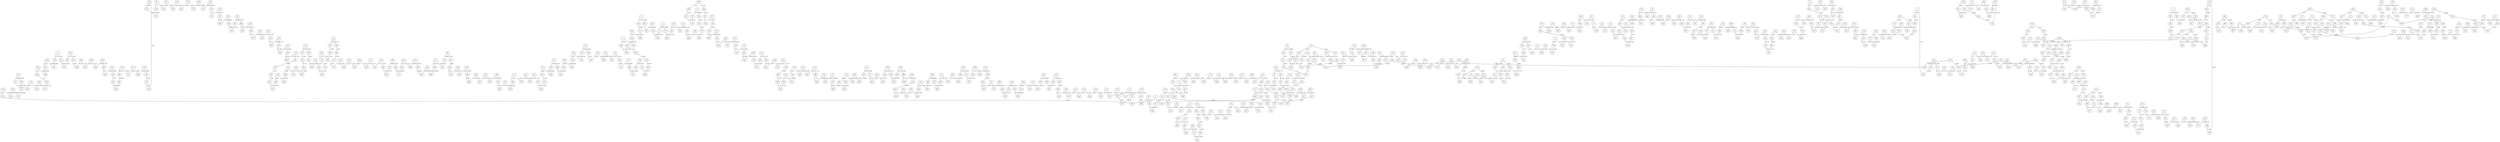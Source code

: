 graph G {
    6 -- 809 [label="1"];
    712 -- 961 [label="1.003"];
    98 -- 889 [label="1.004"];
    31 -- 571 [label="1.007"];
    714 -- 885 [label="1.01"];
    16 -- 901 [label="1.012"];
    288 -- 607 [label="1.012"];
    438 -- 934 [label="1.012"];
    212 -- 610 [label="1.016"];
    55 -- 181 [label="1.019"];
    8 -- 778 [label="1.02"];
    391 -- 665 [label="1.021"];
    195 -- 560 [label="1.023"];
    28 -- 627 [label="1.024"];
    146 -- 828 [label="1.025"];
    75 -- 590 [label="1.026"];
    606 -- 951 [label="1.03"];
    50 -- 561 [label="1.032"];
    246 -- 741 [label="1.033"];
    125 -- 347 [label="1.035"];
    90 -- 544 [label="1.039"];
    271 -- 516 [label="1.04"];
    343 -- 459 [label="1.041"];
    217 -- 557 [label="1.044"];
    267 -- 747 [label="1.046"];
    84 -- 590 [label="1.047"];
    694 -- 908 [label="1.049"];
    149 -- 986 [label="1.053"];
    265 -- 718 [label="1.053"];
    292 -- 311 [label="1.053"];
    892 -- 955 [label="1.058"];
    167 -- 780 [label="1.06"];
    405 -- 440 [label="1.066"];
    563 -- 934 [label="1.069"];
    11 -- 634 [label="1.07"];
    740 -- 894 [label="1.07"];
    223 -- 355 [label="1.073"];
    438 -- 919 [label="1.075"];
    619 -- 639 [label="1.079"];
    330 -- 648 [label="1.08"];
    393 -- 578 [label="1.081"];
    730 -- 900 [label="1.082"];
    752 -- 936 [label="1.085"];
    269 -- 638 [label="1.087"];
    39 -- 753 [label="1.088"];
    472 -- 920 [label="1.088"];
    185 -- 946 [label="1.093"];
    602 -- 887 [label="1.1"];
    323 -- 635 [label="1.104"];
    437 -- 692 [label="1.106"];
    863 -- 891 [label="1.107"];
    641 -- 855 [label="1.108"];
    73 -- 674 [label="1.109"];
    818 -- 855 [label="1.114"];
    442 -- 552 [label="1.117"];
    119 -- 153 [label="1.119"];
    390 -- 827 [label="1.119"];
    538 -- 837 [label="1.12"];
    373 -- 589 [label="1.124"];
    634 -- 792 [label="1.125"];
    237 -- 914 [label="1.126"];
    500 -- 680 [label="1.128"];
    534 -- 789 [label="1.128"];
    710 -- 714 [label="1.129"];
    545 -- 552 [label="1.14"];
    520 -- 809 [label="1.142"];
    692 -- 985 [label="1.142"];
    407 -- 631 [label="1.144"];
    303 -- 576 [label="1.146"];
    338 -- 462 [label="1.151"];
    218 -- 887 [label="1.161"];
    95 -- 440 [label="1.166"];
    395 -- 892 [label="1.171"];
    332 -- 487 [label="1.174"];
    420 -- 695 [label="1.174"];
    589 -- 951 [label="1.178"];
    201 -- 359 [label="1.179"];
    648 -- 793 [label="1.183"];
    839 -- 928 [label="1.186"];
    26 -- 189 [label="1.187"];
    377 -- 962 [label="1.187"];
    198 -- 208 [label="1.19"];
    227 -- 595 [label="1.192"];
    508 -- 787 [label="1.192"];
    489 -- 834 [label="1.197"];
    47 -- 75 [label="1.2"];
    540 -- 975 [label="1.2"];
    298 -- 731 [label="1.201"];
    668 -- 704 [label="1.201"];
    55 -- 210 [label="1.202"];
    53 -- 842 [label="1.204"];
    130 -- 139 [label="1.208"];
    524 -- 905 [label="1.214"];
    187 -- 538 [label="1.215"];
    79 -- 984 [label="1.216"];
    104 -- 974 [label="1.222"];
    332 -- 760 [label="1.222"];
    907 -- 1000 [label="1.227"];
    533 -- 830 [label="1.228"];
    680 -- 764 [label="1.236"];
    227 -- 860 [label="1.237"];
    612 -- 762 [label="1.241"];
    549 -- 651 [label="1.242"];
    283 -- 493 [label="1.245"];
    176 -- 689 [label="1.246"];
    30 -- 199 [label="1.25"];
    101 -- 144 [label="1.25"];
    498 -- 665 [label="1.25"];
    622 -- 927 [label="1.255"];
    269 -- 506 [label="1.256"];
    142 -- 617 [label="1.257"];
    106 -- 588 [label="1.262"];
    434 -- 997 [label="1.263"];
    485 -- 524 [label="1.265"];
    563 -- 687 [label="1.265"];
    3 -- 602 [label="1.266"];
    157 -- 763 [label="1.267"];
    186 -- 948 [label="1.267"];
    479 -- 772 [label="1.269"];
    78 -- 503 [label="1.273"];
    605 -- 1000 [label="1.274"];
    682 -- 919 [label="1.275"];
    17 -- 759 [label="1.279"];
    48 -- 688 [label="1.28"];
    477 -- 868 [label="1.283"];
    158 -- 222 [label="1.285"];
    208 -- 265 [label="1.285"];
    639 -- 740 [label="1.287"];
    686 -- 851 [label="1.288"];
    883 -- 918 [label="1.289"];
    219 -- 483 [label="1.29"];
    257 -- 963 [label="1.29"];
    645 -- 796 [label="1.29"];
    217 -- 895 [label="1.296"];
    755 -- 834 [label="1.296"];
    33 -- 625 [label="1.297"];
    201 -- 733 [label="1.297"];
    403 -- 985 [label="1.297"];
    301 -- 757 [label="1.298"];
    319 -- 843 [label="1.299"];
    728 -- 950 [label="1.299"];
    271 -- 657 [label="1.3"];
    857 -- 964 [label="1.303"];
    349 -- 543 [label="1.307"];
    413 -- 573 [label="1.309"];
    297 -- 415 [label="1.31"];
    723 -- 890 [label="1.31"];
    112 -- 783 [label="1.312"];
    283 -- 480 [label="1.313"];
    362 -- 753 [label="1.313"];
    328 -- 459 [label="1.316"];
    7 -- 991 [label="1.327"];
    219 -- 535 [label="1.327"];
    413 -- 760 [label="1.332"];
    570 -- 580 [label="1.332"];
    98 -- 952 [label="1.334"];
    695 -- 923 [label="1.335"];
    485 -- 656 [label="1.339"];
    585 -- 791 [label="1.34"];
    213 -- 905 [label="1.344"];
    883 -- 914 [label="1.349"];
    394 -- 504 [label="1.354"];
    751 -- 875 [label="1.354"];
    129 -- 522 [label="1.357"];
    229 -- 779 [label="1.357"];
    466 -- 972 [label="1.358"];
    429 -- 929 [label="1.359"];
    785 -- 868 [label="1.36"];
    147 -- 662 [label="1.361"];
    172 -- 650 [label="1.361"];
    195 -- 668 [label="1.366"];
    234 -- 931 [label="1.37"];
    800 -- 973 [label="1.371"];
    49 -- 591 [label="1.373"];
    129 -- 415 [label="1.373"];
    237 -- 289 [label="1.373"];
    562 -- 766 [label="1.373"];
    601 -- 971 [label="1.375"];
    658 -- 987 [label="1.38"];
    286 -- 764 [label="1.383"];
    599 -- 871 [label="1.386"];
    35 -- 248 [label="1.389"];
    432 -- 969 [label="1.397"];
    942 -- 961 [label="1.398"];
    378 -- 493 [label="1.4"];
    191 -- 780 [label="1.402"];
    401 -- 686 [label="1.405"];
    128 -- 165 [label="1.406"];
    551 -- 701 [label="1.406"];
    118 -- 685 [label="1.408"];
    177 -- 739 [label="1.408"];
    164 -- 541 [label="1.409"];
    143 -- 468 [label="1.41"];
    216 -- 246 [label="1.413"];
    233 -- 716 [label="1.418"];
    427 -- 769 [label="1.422"];
    222 -- 850 [label="1.423"];
    309 -- 720 [label="1.423"];
    741 -- 762 [label="1.423"];
    24 -- 490 [label="1.424"];
    202 -- 419 [label="1.424"];
    472 -- 926 [label="1.424"];
    56 -- 91 [label="1.426"];
    56 -- 624 [label="1.433"];
    141 -- 654 [label="1.434"];
    68 -- 293 [label="1.435"];
    189 -- 316 [label="1.437"];
    119 -- 383 [label="1.441"];
    10 -- 206 [label="1.442"];
    522 -- 843 [label="1.443"];
    76 -- 829 [label="1.444"];
    220 -- 998 [label="1.445"];
    241 -- 922 [label="1.447"];
    290 -- 543 [label="1.449"];
    130 -- 981 [label="1.454"];
    299 -- 930 [label="1.454"];
    683 -- 981 [label="1.456"];
    384 -- 644 [label="1.461"];
    6 -- 358 [label="1.462"];
    529 -- 616 [label="1.463"];
    68 -- 958 [label="1.466"];
    32 -- 664 [label="1.467"];
    607 -- 768 [label="1.468"];
    307 -- 610 [label="1.476"];
    82 -- 827 [label="1.479"];
    687 -- 852 [label="1.48"];
    14 -- 907 [label="1.486"];
    107 -- 923 [label="1.487"];
    95 -- 308 [label="1.488"];
    186 -- 624 [label="1.49"];
    424 -- 558 [label="1.491"];
    521 -- 790 [label="1.494"];
    464 -- 601 [label="1.508"];
    681 -- 849 [label="1.508"];
    621 -- 729 [label="1.512"];
    142 -- 604 [label="1.513"];
    500 -- 579 [label="1.516"];
    324 -- 388 [label="1.519"];
    194 -- 354 [label="1.523"];
    139 -- 900 [label="1.524"];
    308 -- 875 [label="1.524"];
    96 -- 649 [label="1.529"];
    160 -- 351 [label="1.531"];
    103 -- 353 [label="1.532"];
    221 -- 777 [label="1.534"];
    344 -- 429 [label="1.535"];
    49 -- 457 [label="1.539"];
    562 -- 906 [label="1.55"];
    577 -- 845 [label="1.551"];
    65 -- 316 [label="1.553"];
    534 -- 613 [label="1.553"];
    50 -- 916 [label="1.556"];
    281 -- 932 [label="1.557"];
    745 -- 820 [label="1.557"];
    143 -- 667 [label="1.56"];
    19 -- 294 [label="1.563"];
    231 -- 991 [label="1.564"];
    366 -- 872 [label="1.566"];
    572 -- 920 [label="1.566"];
    11 -- 573 [label="1.567"];
    125 -- 194 [label="1.569"];
    416 -- 746 [label="1.569"];
    906 -- 992 [label="1.57"];
    460 -- 536 [label="1.575"];
    663 -- 733 [label="1.579"];
    453 -- 471 [label="1.583"];
    579 -- 767 [label="1.584"];
    81 -- 401 [label="1.585"];
    277 -- 998 [label="1.585"];
    44 -- 795 [label="1.59"];
    65 -- 160 [label="1.592"];
    367 -- 560 [label="1.604"];
    392 -- 461 [label="1.607"];
    202 -- 933 [label="1.608"];
    544 -- 864 [label="1.61"];
    318 -- 776 [label="1.612"];
    31 -- 250 [label="1.614"];
    599 -- 901 [label="1.614"];
    45 -- 803 [label="1.619"];
    30 -- 329 [label="1.62"];
    376 -- 657 [label="1.62"];
    66 -- 749 [label="1.623"];
    90 -- 111 [label="1.626"];
    80 -- 252 [label="1.628"];
    147 -- 683 [label="1.628"];
    457 -- 987 [label="1.628"];
    502 -- 510 [label="1.641"];
    545 -- 805 [label="1.642"];
    820 -- 966 [label="1.643"];
    300 -- 939 [label="1.644"];
    277 -- 737 [label="1.649"];
    529 -- 808 [label="1.656"];
    715 -- 729 [label="1.661"];
    756 -- 828 [label="1.663"];
    182 -- 569 [label="1.665"];
    586 -- 785 [label="1.668"];
    487 -- 547 [label="1.672"];
    632 -- 650 [label="1.678"];
    238 -- 528 [label="1.679"];
    251 -- 749 [label="1.679"];
    79 -- 831 [label="1.68"];
    655 -- 800 [label="1.682"];
    445 -- 606 [label="1.691"];
    187 -- 994 [label="1.694"];
    627 -- 894 [label="1.696"];
    531 -- 954 [label="1.697"];
    273 -- 488 [label="1.699"];
    3 -- 134 [label="1.701"];
    14 -- 140 [label="1.701"];
    276 -- 475 [label="1.701"];
    91 -- 984 [label="1.702"];
    209 -- 559 [label="1.705"];
    406 -- 999 [label="1.708"];
    816 -- 860 [label="1.713"];
    155 -- 462 [label="1.716"];
    325 -- 842 [label="1.719"];
    449 -- 508 [label="1.719"];
    29 -- 86 [label="1.725"];
    310 -- 702 [label="1.731"];
    317 -- 489 [label="1.732"];
    719 -- 770 [label="1.734"];
    215 -- 965 [label="1.741"];
    20 -- 957 [label="1.743"];
    153 -- 355 [label="1.747"];
    94 -- 451 [label="1.749"];
    157 -- 193 [label="1.749"];
    782 -- 965 [label="1.749"];
    608 -- 803 [label="1.752"];
    486 -- 869 [label="1.753"];
    967 -- 972 [label="1.753"];
    175 -- 294 [label="1.755"];
    253 -- 609 [label="1.758"];
    170 -- 806 [label="1.762"];
    241 -- 903 [label="1.764"];
    473 -- 989 [label="1.765"];
    744 -- 770 [label="1.765"];
    266 -- 346 [label="1.767"];
    669 -- 867 [label="1.769"];
    41 -- 427 [label="1.77"];
    116 -- 878 [label="1.772"];
    58 -- 699 [label="1.773"];
    403 -- 710 [label="1.774"];
    844 -- 877 [label="1.776"];
    240 -- 398 [label="1.777"];
    726 -- 795 [label="1.778"];
    814 -- 936 [label="1.779"];
    377 -- 703 [label="1.78"];
    713 -- 904 [label="1.78"];
    491 -- 633 [label="1.782"];
    71 -- 128 [label="1.786"];
    266 -- 441 [label="1.786"];
    685 -- 711 [label="1.786"];
    839 -- 945 [label="1.789"];
    23 -- 918 [label="1.796"];
    539 -- 899 [label="1.802"];
    306 -- 848 [label="1.806"];
    78 -- 512 [label="1.807"];
    118 -- 954 [label="1.815"];
    17 -- 300 [label="1.831"];
    66 -- 494 [label="1.835"];
    94 -- 131 [label="1.838"];
    387 -- 976 [label="1.839"];
    481 -- 530 [label="1.842"];
    164 -- 431 [label="1.843"];
    249 -- 583 [label="1.844"];
    557 -- 959 [label="1.845"];
    193 -- 473 [label="1.853"];
    703 -- 754 [label="1.855"];
    542 -- 969 [label="1.859"];
    750 -- 967 [label="1.86"];
    725 -- 911 [label="1.862"];
    110 -- 465 [label="1.865"];
    190 -- 323 [label="1.87"];
    25 -- 491 [label="1.871"];
    727 -- 888 [label="1.875"];
    851 -- 942 [label="1.876"];
    479 -- 659 [label="1.882"];
    7 -- 555 [label="1.893"];
    86 -- 207 [label="1.896"];
    5 -- 172 [label="1.898"];
    324 -- 720 [label="1.899"];
    477 -- 939 [label="1.899"];
    150 -- 270 [label="1.908"];
    255 -- 647 [label="1.913"];
    389 -- 527 [label="1.913"];
    149 -- 767 [label="1.914"];
    410 -- 618 [label="1.919"];
    131 -- 881 [label="1.92"];
    395 -- 681 [label="1.921"];
    111 -- 787 [label="1.922"];
    162 -- 958 [label="1.924"];
    652 -- 960 [label="1.926"];
    519 -- 793 [label="1.928"];
    314 -- 475 [label="1.93"];
    700 -- 706 [label="1.937"];
    700 -- 713 [label="1.94"];
    141 -- 594 [label="1.945"];
    490 -- 587 [label="1.949"];
    691 -- 952 [label="1.961"];
    145 -- 784 [label="1.962"];
    442 -- 858 [label="1.962"];
    226 -- 425 [label="1.963"];
    52 -- 292 [label="1.965"];
    2 -- 929 [label="1.968"];
    273 -- 492 [label="1.968"];
    161 -- 433 [label="1.969"];
    21 -- 677 [label="1.97"];
    334 -- 679 [label="1.981"];
    291 -- 461 [label="1.982"];
    532 -- 638 [label="1.985"];
    295 -- 321 [label="1.991"];
    311 -- 988 [label="2.003"];
    582 -- 771 [label="2.008"];
    170 -- 945 [label="2.01"];
    120 -- 646 [label="2.011"];
    101 -- 434 [label="2.012"];
    301 -- 646 [label="2.014"];
    747 -- 778 [label="2.017"];
    282 -- 857 [label="2.018"];
    416 -- 520 [label="2.031"];
    197 -- 464 [label="2.034"];
    37 -- 312 [label="2.035"];
    318 -- 799 [label="2.044"];
    322 -- 593 [label="2.044"];
    483 -- 651 [label="2.056"];
    502 -- 948 [label="2.061"];
    108 -- 367 [label="2.062"];
    122 -- 889 [label="2.066"];
    391 -- 419 [label="2.067"];
    371 -- 609 [label="2.071"];
    60 -- 690 [label="2.073"];
    641 -- 716 [label="2.073"];
    615 -- 805 [label="2.074"];
    436 -- 910 [label="2.081"];
    116 -- 853 [label="2.09"];
    471 -- 818 [label="2.092"];
    376 -- 879 [label="2.093"];
    494 -- 940 [label="2.093"];
    719 -- 974 [label="2.093"];
    220 -- 476 [label="2.094"];
    84 -- 312 [label="2.097"];
    612 -- 789 [label="2.102"];
    110 -- 790 [label="2.103"];
    388 -- 963 [label="2.107"];
    728 -- 833 [label="2.107"];
    228 -- 331 [label="2.109"];
    256 -- 418 [label="2.114"];
    207 -- 750 [label="2.117"];
    371 -- 588 [label="2.118"];
    394 -- 632 [label="2.123"];
    880 -- 925 [label="2.127"];
    22 -- 596 [label="2.134"];
    872 -- 884 [label="2.134"];
    469 -- 603 [label="2.142"];
    1 -- 158 [label="2.143"];
    726 -- 993 [label="2.157"];
    666 -- 727 [label="2.159"];
    387 -- 777 [label="2.165"];
    399 -- 970 [label="2.167"];
    132 -- 381 [label="2.183"];
    417 -- 882 [label="2.183"];
    305 -- 341 [label="2.185"];
    535 -- 944 [label="2.185"];
    25 -- 949 [label="2.189"];
    264 -- 653 [label="2.189"];
    707 -- 997 [label="2.192"];
    124 -- 737 [label="2.195"];
    754 -- 895 [label="2.196"];
    182 -- 773 [label="2.198"];
    709 -- 903 [label="2.202"];
    284 -- 971 [label="2.21"];
    519 -- 655 [label="2.215"];
    13 -- 295 [label="2.219"];
    647 -- 802 [label="2.22"];
    114 -- 369 [label="2.221"];
    206 -- 480 [label="2.222"];
    249 -- 584 [label="2.229"];
    630 -- 769 [label="2.23"];
    45 -- 247 [label="2.24"];
    38 -- 980 [label="2.243"];
    428 -- 838 [label="2.249"];
    136 -- 363 [label="2.254"];
    313 -- 751 [label="2.254"];
    97 -- 652 [label="2.256"];
    37 -- 281 [label="2.258"];
    52 -- 960 [label="2.263"];
    61 -- 667 [label="2.282"];
    279 -- 352 [label="2.289"];
    600 -- 743 [label="2.293"];
    435 -- 977 [label="2.297"];
    70 -- 521 [label="2.298"];
    113 -- 583 [label="2.298"];
    344 -- 886 [label="2.307"];
    717 -- 925 [label="2.31"];
    47 -- 766 [label="2.311"];
    444 -- 623 [label="2.312"];
    4 -- 342 [label="2.318"];
    93 -- 443 [label="2.318"];
    327 -- 874 [label="2.319"];
    669 -- 804 [label="2.321"];
    382 -- 551 [label="2.322"];
    169 -- 802 [label="2.323"];
    456 -- 629 [label="2.327"];
    34 -- 239 [label="2.328"];
    16 -- 674 [label="2.341"];
    24 -- 863 [label="2.343"];
    392 -- 915 [label="2.345"];
    406 -- 614 [label="2.348"];
    64 -- 259 [label="2.35"];
    372 -- 568 [label="2.35"];
    374 -- 888 [label="2.351"];
    640 -- 917 [label="2.351"];
    450 -- 784 [label="2.355"];
    242 -- 814 [label="2.358"];
    706 -- 731 [label="2.358"];
    788 -- 946 [label="2.361"];
    908 -- 956 [label="2.361"];
    126 -- 758 [label="2.364"];
    282 -- 572 [label="2.367"];
    375 -- 506 [label="2.369"];
    411 -- 745 [label="2.369"];
    198 -- 389 [label="2.384"];
    530 -- 867 [label="2.397"];
    775 -- 896 [label="2.4"];
    554 -- 807 [label="2.401"];
    254 -- 492 [label="2.403"];
    34 -- 272 [label="2.408"];
    353 -- 688 [label="2.409"];
    629 -- 930 [label="2.409"];
    20 -- 666 [label="2.418"];
    1 -- 399 [label="2.419"];
    365 -- 739 [label="2.425"];
    496 -- 791 [label="2.427"];
    456 -- 898 [label="2.428"];
    43 -- 400 [label="2.429"];
    317 -- 854 [label="2.433"];
    570 -- 742 [label="2.435"];
    422 -- 856 [label="2.436"];
    114 -- 407 [label="2.44"];
    100 -- 836 [label="2.444"];
    92 -- 577 [label="2.449"];
    112 -- 823 [label="2.455"];
    155 -- 348 [label="2.47"];
    555 -- 569 [label="2.471"];
    346 -- 815 [label="2.472"];
    481 -- 880 [label="2.474"];
    280 -- 360 [label="2.485"];
    35 -- 810 [label="2.492"];
    620 -- 746 [label="2.493"];
    152 -- 596 [label="2.496"];
    46 -- 361 [label="2.497"];
    240 -- 758 [label="2.5"];
    5 -- 77 [label="2.503"];
    204 -- 253 [label="2.504"];
    498 -- 576 [label="2.508"];
    13 -- 439 [label="2.52"];
    267 -- 913 [label="2.522"];
    660 -- 675 [label="2.522"];
    41 -- 580 [label="2.525"];
    306 -- 497 [label="2.525"];
    330 -- 772 [label="2.539"];
    476 -- 735 [label="2.539"];
    9 -- 817 [label="2.54"];
    88 -- 231 [label="2.548"];
    320 -- 752 [label="2.556"];
    351 -- 635 [label="2.558"];
    670 -- 909 [label="2.559"];
    568 -- 761 [label="2.561"];
    307 -- 526 [label="2.562"];
    97 -- 600 [label="2.566"];
    453 -- 670 [label="2.57"];
    305 -- 547 [label="2.573"];
    272 -- 467 [label="2.574"];
    243 -- 299 [label="2.575"];
    643 -- 673 [label="2.577"];
    60 -- 581 [label="2.586"];
    44 -- 499 [label="2.588"];
    257 -- 838 [label="2.598"];
    799 -- 917 [label="2.599"];
    204 -- 420 [label="2.615"];
    48 -- 69 [label="2.62"];
    39 -- 154 [label="2.625"];
    322 -- 515 [label="2.633"];
    105 -- 439 [label="2.634"];
    53 -- 584 [label="2.645"];
    486 -- 811 [label="2.647"];
    776 -- 970 [label="2.654"];
    352 -- 926 [label="2.657"];
    171 -- 536 [label="2.658"];
    2 -- 338 [label="2.661"];
    224 -- 937 [label="2.662"];
    151 -- 633 [label="2.665"];
    722 -- 940 [label="2.665"];
    233 -- 525 [label="2.667"];
    302 -- 470 [label="2.691"];
    261 -- 938 [label="2.699"];
    511 -- 533 [label="2.705"];
    96 -- 806 [label="2.715"];
    431 -- 715 [label="2.715"];
    212 -- 430 [label="2.716"];
    847 -- 904 [label="2.717"];
    9 -- 226 [label="2.719"];
    165 -- 369 [label="2.725"];
    362 -- 959 [label="2.727"];
    898 -- 999 [label="2.733"];
    239 -- 771 [label="2.739"];
    653 -- 775 [label="2.74"];
    51 -- 553 [label="2.746"];
    252 -- 361 [label="2.746"];
    623 -- 702 [label="2.751"];
    782 -- 882 [label="2.754"];
    70 -- 990 [label="2.757"];
    87 -- 488 [label="2.761"];
    837 -- 871 [label="2.762"];
    276 -- 986 [label="2.763"];
    179 -- 854 [label="2.764"];
    238 -- 658 [label="2.782"];
    565 -- 858 [label="2.788"];
    328 -- 989 [label="2.794"];
    224 -- 310 [label="2.795"];
    167 -- 329 [label="2.802"];
    175 -- 979 [label="2.802"];
    28 -- 325 [label="2.808"];
    372 -- 556 [label="2.809"];
    554 -- 725 [label="2.809"];
    205 -- 938 [label="2.822"];
    76 -- 992 [label="2.837"];
    199 -- 911 [label="2.857"];
    190 -- 932 [label="2.863"];
    326 -- 380 [label="2.864"];
    446 -- 549 [label="2.88"];
    163 -- 605 [label="2.885"];
    264 -- 435 [label="2.887"];
    341 -- 379 [label="2.895"];
    107 -- 163 [label="2.899"];
    410 -- 528 [label="2.906"];
    74 -- 909 [label="2.908"];
    4 -- 384 [label="2.934"];
    575 -- 886 [label="2.941"];
    566 -- 826 [label="2.949"];
    285 -- 845 [label="2.951"];
    74 -- 597 [label="2.967"];
    134 -- 575 [label="2.968"];
    661 -- 684 [label="2.979"];
    422 -- 829 [label="2.992"];
    27 -- 298 [label="2.994"];
    690 -- 924 [label="2.997"];
    527 -- 962 [label="3"];
    258 -- 732 [label="3.009"];
    244 -- 877 [label="3.016"];
    82 -- 699 [label="3.027"];
    254 -- 794 [label="3.033"];
    833 -- 885 [label="3.037"];
    270 -- 628 [label="3.042"];
    343 -- 654 [label="3.044"];
    71 -- 497 [label="3.053"];
    280 -- 539 [label="3.061"];
    736 -- 916 [label="3.07"];
    236 -- 297 [label="3.074"];
    677 -- 718 [label="3.09"];
    10 -- 504 [label="3.098"];
    256 -- 425 [label="3.099"];
    154 -- 210 [label="3.107"];
    850 -- 977 [label="3.107"];
    188 -- 428 [label="3.121"];
    586 -- 861 [label="3.122"];
    250 -- 816 [label="3.127"];
    496 -- 616 [label="3.127"];
    196 -- 363 [label="3.128"];
    556 -- 927 [label="3.137"];
    468 -- 628 [label="3.144"];
    285 -- 824 [label="3.15"];
    173 -- 625 [label="3.156"];
    366 -- 503 [label="3.173"];
    51 -- 144 [label="3.177"];
    405 -- 722 [label="3.18"];
    151 -- 618 [label="3.189"];
    85 -- 448 [label="3.191"];
    263 -- 693 [label="3.195"];
    92 -- 532 [label="3.204"];
    64 -- 463 [label="3.206"];
    288 -- 470 [label="3.233"];
    582 -- 990 [label="3.252"];
    162 -- 279 [label="3.255"];
    478 -- 660 [label="3.256"];
    40 -- 93 [label="3.279"];
    102 -- 397 [label="3.283"];
    542 -- 979 [label="3.316"];
    359 -- 626 [label="3.329"];
    32 -- 821 [label="3.34"];
    251 -- 452 [label="3.342"];
    630 -- 744 [label="3.35"];
    171 -- 597 [label="3.358"];
    23 -- 761 [label="3.361"];
    879 -- 921 [label="3.379"];
    393 -- 567 [label="3.397"];
    931 -- 988 [label="3.399"];
    349 -- 982 [label="3.402"];
    373 -- 661 [label="3.415"];
    108 -- 512 [label="3.444"];
    817 -- 955 [label="3.452"];
    115 -- 196 [label="3.461"];
    205 -- 516 [label="3.474"];
    525 -- 732 [label="3.513"];
    58 -- 334 [label="3.539"];
    15 -- 382 [label="3.554"];
    85 -- 126 [label="3.561"];
    261 -- 517 [label="3.561"];
    396 -- 617 [label="3.575"];
    43 -- 120 [label="3.58"];
    123 -- 430 [label="3.602"];
    337 -- 697 [label="3.633"];
    263 -- 707 [label="3.638"];
    223 -- 390 [label="3.642"];
    507 -- 511 [label="3.655"];
    826 -- 978 [label="3.658"];
    152 -- 649 [label="3.671"];
    451 -- 585 [label="3.681"];
    245 -- 553 [label="3.725"];
    174 -- 287 [label="3.745"];
    234 -- 433 [label="3.763"];
    72 -- 672 [label="3.77"];
    40 -- 320 [label="3.774"];
    87 -- 123 [label="3.789"];
    179 -- 448 [label="3.794"];
    566 -- 821 [label="3.804"];
    336 -- 526 [label="3.805"];
    36 -- 896 [label="3.9"];
    902 -- 993 [label="3.91"];
    578 -- 937 [label="3.934"];
    370 -- 561 [label="3.939"];
    755 -- 870 [label="3.942"];
    218 -- 326 [label="3.952"];
    792 -- 874 [label="3.953"];
    454 -- 466 [label="3.962"];
    100 -- 550 [label="3.974"];
    159 -- 659 [label="3.998"];
    215 -- 537 [label="4.009"];
    291 -- 643 [label="4.019"];
    514 -- 697 [label="4.019"];
    156 -- 603 [label="4.025"];
    550 -- 743 [label="4.033"];
    214 -- 786 [label="4.043"];
    117 -- 810 [label="4.057"];
    808 -- 869 [label="4.062"];
    284 -- 342 [label="4.078"];
    409 -- 604 [label="4.083"];
    303 -- 540 [label="4.084"];
    104 -- 798 [label="4.132"];
    286 -- 408 [label="4.145"];
    398 -- 796 [label="4.151"];
    83 -- 145 [label="4.154"];
    275 -- 798 [label="4.211"];
    106 -- 644 [label="4.222"];
    27 -- 321 [label="4.224"];
    304 -- 712 [label="4.262"];
    786 -- 893 [label="4.263"];
    564 -- 844 [label="4.277"];
    679 -- 831 [label="4.306"];
    730 -- 815 [label="4.318"];
    232 -- 756 [label="4.379"];
    411 -- 852 [label="4.394"];
    197 -- 859 [label="4.408"];
    309 -- 598 [label="4.42"];
    846 -- 957 [label="4.425"];
    455 -- 899 [label="4.469"];
    402 -- 864 [label="4.526"];
    523 -- 738 [label="4.532"];
    364 -- 515 [label="4.538"];
    364 -- 873 [label="4.564"];
    258 -- 289 [label="4.569"];
    262 -- 736 [label="4.576"];
    57 -- 216 [label="4.579"];
    262 -- 763 [label="4.631"];
    375 -- 691 [label="4.648"];
    80 -- 357 [label="4.737"];
    505 -- 783 [label="4.738"];
    663 -- 944 [label="4.754"];
    640 -- 973 [label="4.762"];
    495 -- 608 [label="4.79"];
    436 -- 441 [label="4.795"];
    611 -- 721 [label="4.805"];
    278 -- 836 [label="4.823"];
    127 -- 881 [label="4.828"];
    117 -- 184 [label="4.863"];
    244 -- 656 [label="4.876"];
    614 -- 615 [label="4.888"];
    319 -- 458 [label="4.891"];
    174 -- 424 [label="4.973"];
    676 -- 823 [label="4.976"];
    467 -- 548 [label="5"];
    432 -- 913 [label="5.003"];
    348 -- 518 [label="5.019"];
    42 -- 859 [label="5.021"];
    133 -- 278 [label="5.03"];
    255 -- 531 [label="5.054"];
    185 -- 587 [label="5.117"];
    99 -- 861 [label="5.123"];
    546 -- 673 [label="5.133"];
    558 -- 902 [label="5.176"];
    418 -- 994 [label="5.193"];
    682 -- 849 [label="5.217"];
    22 -- 414 [label="5.239"];
    183 -- 474 [label="5.239"];
    161 -- 759 [label="5.244"];
    176 -- 354 [label="5.262"];
    546 -- 910 [label="5.266"];
    337 -- 876 [label="5.29"];
    81 -- 336 [label="5.317"];
    360 -- 947 [label="5.319"];
    509 -- 622 [label="5.334"];
    735 -- 807 [label="5.357"];
    548 -- 631 [label="5.364"];
    478 -- 949 [label="5.369"];
    136 -- 396 [label="5.389"];
    290 -- 779 [label="5.419"];
    443 -- 835 [label="5.45"];
    315 -- 565 [label="5.461"];
    132 -- 724 [label="5.479"];
    381 -- 501 [label="5.502"];
    678 -- 708 [label="5.555"];
    105 -- 689 [label="5.569"];
    178 -- 705 [label="5.579"];
    15 -- 412 [label="5.609"];
    235 -- 248 [label="5.617"];
    514 -- 698 [label="5.625"];
    21 -- 228 [label="5.686"];
    259 -- 404 [label="5.686"];
    619 -- 982 [label="5.686"];
    402 -- 672 [label="5.726"];
    445 -- 676 [label="5.764"];
    340 -- 853 [label="5.849"];
    447 -- 841 [label="5.902"];
    62 -- 73 [label="5.989"];
    83 -- 742 [label="6"];
    684 -- 928 [label="6.03"];
    287 -- 813 [label="6.053"];
    245 -- 613 [label="6.087"];
    620 -- 765 [label="6.094"];
    374 -- 444 [label="6.133"];
    156 -- 235 [label="6.226"];
    42 -- 856 [label="6.308"];
    693 -- 721 [label="6.326"];
    454 -- 636 [label="6.379"];
    449 -- 463 [label="6.436"];
    26 -- 426 [label="6.463"];
    505 -- 812 [label="6.465"];
    365 -- 922 [label="6.583"];
    812 -- 862 [label="6.585"];
    404 -- 664 [label="6.629"];
    594 -- 621 [label="6.641"];
    102 -- 591 [label="6.645"];
    357 -- 386 [label="6.681"];
    452 -- 541 [label="6.718"];
    383 -- 804 [label="6.764"];
    495 -- 801 [label="6.767"];
    595 -- 865 [label="6.797"];
    138 -- 225 [label="6.864"];
    67 -- 122 [label="7.086"];
    701 -- 975 [label="7.1"];
    469 -- 866 [label="7.135"];
    150 -- 509 [label="7.152"];
    159 -- 465 [label="7.183"];
    225 -- 978 [label="7.223"];
    513 -- 912 [label="7.228"];
    499 -- 636 [label="7.281"];
    345 -- 675 [label="7.284"];
    88 -- 275 [label="7.288"];
    482 -- 884 [label="7.295"];
    397 -- 421 [label="7.317"];
    184 -- 510 [label="7.414"];
    598 -- 734 [label="7.459"];
    484 -- 824 [label="7.58"];
    637 -- 832 [label="7.6"];
    409 -- 848 [label="7.795"];
    138 -- 642 [label="7.922"];
    412 -- 423 [label="7.969"];
    738 -- 878 [label="7.989"];
    400 -- 709 [label="8.017"];
    59 -- 941 [label="8.048"];
    260 -- 314 [label="8.15"];
    304 -- 865 [label="8.224"];
    67 -- 870 [label="8.382"];
    331 -- 378 [label="8.547"];
    36 -- 408 [label="8.616"];
    458 -- 748 [label="8.681"];
    813 -- 950 [label="8.723"];
    350 -- 696 [label="8.79"];
    513 -- 694 [label="9.052"];
    507 -- 711 [label="9.091"];
    717 -- 983 [label="9.094"];
    315 -- 947 [label="9.115"];
    523 -- 705 [label="9.181"];
    518 -- 847 [label="9.184"];
    113 -- 825 [label="9.229"];
    214 -- 996 [label="9.247"];
    232 -- 890 [label="9.3"];
    356 -- 559 [label="9.309"];
    723 -- 941 [label="9.355"];
    421 -- 708 [label="9.384"];
    57 -- 437 [label="9.46"];
    183 -- 835 [label="9.593"];
    236 -- 873 [label="9.695"];
    115 -- 296 [label="9.753"];
    168 -- 188 [label="9.791"];
    211 -- 368 [label="9.818"];
    211 -- 696 [label="10.038"];
    339 -- 995 [label="10.058"];
    121 -- 177 [label="10.074"];
    350 -- 611 [label="10.124"];
    460 -- 788 [label="10.163"];
    797 -- 996 [label="10.494"];
    678 -- 832 [label="10.564"];
    192 -- 447 [label="11.4"];
    302 -- 956 [label="11.548"];
    140 -- 819 [label="11.712"];
    12 -- 38 [label="11.899"];
    574 -- 794 [label="11.903"];
    69 -- 386 [label="12.06"];
    642 -- 862 [label="12.075"];
    166 -- 209 [label="12.36"];
    327 -- 370 [label="12.499"];
    59 -- 356 [label="12.695"];
    72 -- 455 [label="12.735"];
    29 -- 893 [label="13.35"];
    626 -- 645 [label="13.525"];
    230 -- 825 [label="13.536"];
    192 -- 260 [label="13.815"];
    943 -- 995 [label="13.874"];
    347 -- 781 [label="13.92"];
    191 -- 593 [label="14.114"];
    99 -- 811 [label="14.437"];
    296 -- 830 [label="14.443"];
    33 -- 891 [label="14.75"];
    77 -- 380 [label="15.267"];
    181 -- 822 [label="15.309"];
    335 -- 592 [label="15.423"];
    474 -- 567 [label="15.509"];
    178 -- 933 [label="15.571"];
    734 -- 801 [label="15.79"];
    46 -- 571 [label="15.996"];
    773 -- 915 [label="16.022"];
    564 -- 924 [label="16.531"];
    127 -- 943 [label="16.793"];
    221 -- 866 [label="16.839"];
    379 -- 592 [label="16.899"];
    333 -- 704 [label="17.225"];
    446 -- 822 [label="18.014"];
    133 -- 781 [label="18.213"];
    339 -- 935 [label="18.326"];
    103 -- 724 [label="18.409"];
    242 -- 912 [label="18.705"];
    385 -- 966 [label="19.3"];
    243 -- 484 [label="20.273"];
    368 -- 935 [label="20.906"];
    121 -- 980 [label="21.767"];
    335 -- 662 [label="21.851"];
    293 -- 976 [label="22.112"];
    169 -- 268 [label="22.761"];
    846 -- 876 [label="23.03"];
    135 -- 774 [label="23.503"];
    213 -- 797 [label="24.115"];
    229 -- 968 [label="25.585"];
    841 -- 897 [label="26.794"];
    135 -- 423 [label="26.859"];
    63 -- 774 [label="27.439"];
    148 -- 230 [label="27.443"];
    166 -- 953 [label="28.742"];
    146 -- 968 [label="30.101"];
    581 -- 748 [label="31.424"];
    517 -- 921 [label="32.037"];
    180 -- 274 [label="32.494"];
    173 -- 983 [label="33.247"];
    168 -- 897 [label="34.469"];
    203 -- 768 [label="34.819"];
    61 -- 964 [label="34.911"];
    62 -- 180 [label="35.907"];
    333 -- 482 [label="36.796"];
    63 -- 757 [label="37.62"];
    19 -- 698 [label="39.746"];
    313 -- 637 [label="40.156"];
    274 -- 765 [label="43.488"];
    12 -- 137 [label="45.035"];
    345 -- 426 [label="48.655"];
    537 -- 574 [label="51.388"];
    18 -- 54 [label="58.226"];
    54 -- 501 [label="65.814"];
    124 -- 200 [label="80.578"];
    671 -- 953 [label="80.966"];
    203 -- 358 [label="80.994"];
    247 -- 268 [label="81.337"];
    89 -- 840 [label="99.101"];
    109 -- 137 [label="99.256"];
    109 -- 671 [label="100.702"];
    148 -- 819 [label="102.593"];
    200 -- 385 [label="156.851"];
    18 -- 414 [label="205.083"];
    450 -- 840 [label="243.808"];
    8 -- 417 [label="245.309"];
    89 -- 340 [label="509.436"];
}
